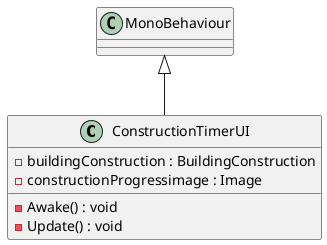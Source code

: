 @startuml
class ConstructionTimerUI {
    - buildingConstruction : BuildingConstruction
    - constructionProgressimage : Image
    - Awake() : void
    - Update() : void
}
MonoBehaviour <|-- ConstructionTimerUI
@enduml
